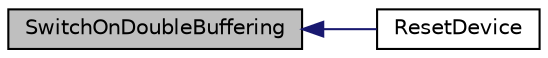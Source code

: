digraph "SwitchOnDoubleBuffering"
{
  edge [fontname="Helvetica",fontsize="10",labelfontname="Helvetica",labelfontsize="10"];
  node [fontname="Helvetica",fontsize="10",shape=record];
  rankdir="LR";
  Node1 [label="SwitchOnDoubleBuffering",height=0.2,width=0.4,color="black", fillcolor="grey75", style="filled", fontcolor="black"];
  Node1 -> Node2 [dir="back",color="midnightblue",fontsize="10",style="solid"];
  Node2 [label="ResetDevice",height=0.2,width=0.4,color="black", fillcolor="white", style="filled",URL="$mchp_gfx_drv_8c.html#a6d4d054030dc1ccdc7b875d4877ec9b7"];
}
